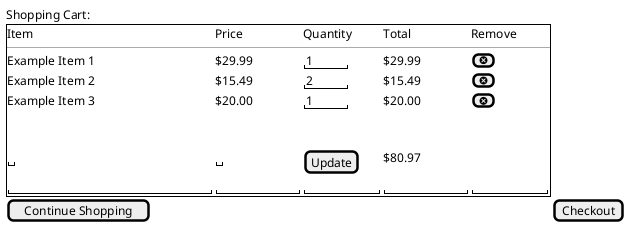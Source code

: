 @startsalt   
{
Shopping Cart:
{+
Item | Price | Quantity | Total | Remove
--|--|--|--|--
Example Item 1 |$29.99 | "1    " | $29.99 | [<&circle-x>]
Example Item 2 |$15.49 | "2    " | $15.49 | [<&circle-x>]
Example Item 3 |$20.00 | "1    " | $20.00 | [<&circle-x>]
.
.
|"" |"" | [Update] | $80.97
"                         "|"          "|"         "|"          "|"         "
}
[Continue Shopping]|[Checkout]
}
@endsalt